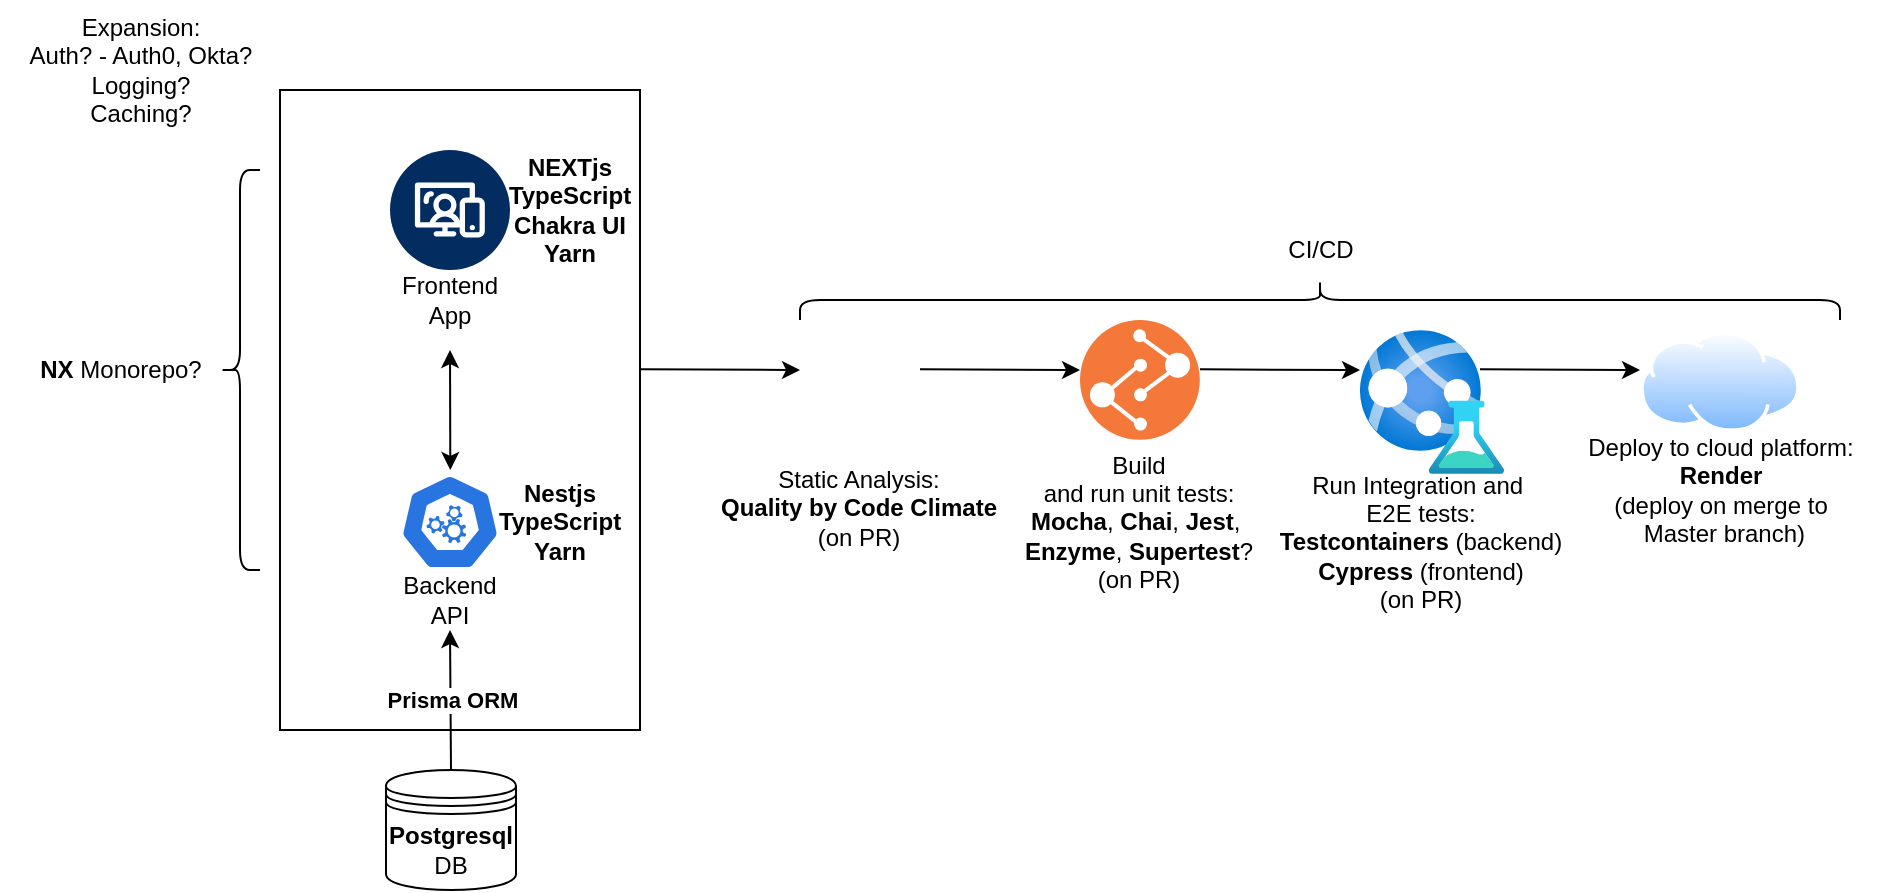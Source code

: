 <mxfile version="24.0.1" type="github">
  <diagram name="Page-1" id="7WejNFQeKnBh1G3PvrK2">
    <mxGraphModel dx="1337" dy="831" grid="1" gridSize="10" guides="1" tooltips="1" connect="1" arrows="1" fold="1" page="1" pageScale="1" pageWidth="850" pageHeight="1100" math="0" shadow="0">
      <root>
        <mxCell id="0" />
        <mxCell id="1" parent="0" />
        <mxCell id="RSNqgubcbZyPDviOjuEd-22" value="" style="rounded=0;whiteSpace=wrap;html=1;" parent="1" vertex="1">
          <mxGeometry x="340" y="210" width="180" height="320" as="geometry" />
        </mxCell>
        <mxCell id="RSNqgubcbZyPDviOjuEd-1" value="&lt;b&gt;Postgresql&lt;/b&gt; DB" style="shape=datastore;whiteSpace=wrap;html=1;" parent="1" vertex="1">
          <mxGeometry x="393" y="550" width="65" height="60" as="geometry" />
        </mxCell>
        <mxCell id="RSNqgubcbZyPDviOjuEd-3" value="" style="endArrow=classic;html=1;rounded=0;exitX=0.5;exitY=0;exitDx=0;exitDy=0;" parent="1" source="RSNqgubcbZyPDviOjuEd-1" edge="1">
          <mxGeometry relative="1" as="geometry">
            <mxPoint x="440" y="540" as="sourcePoint" />
            <mxPoint x="425" y="480" as="targetPoint" />
          </mxGeometry>
        </mxCell>
        <mxCell id="RSNqgubcbZyPDviOjuEd-4" value="&lt;div&gt;&lt;b&gt;Prisma ORM&lt;/b&gt;&lt;/div&gt;" style="edgeLabel;resizable=0;html=1;;align=center;verticalAlign=middle;" parent="RSNqgubcbZyPDviOjuEd-3" connectable="0" vertex="1">
          <mxGeometry relative="1" as="geometry" />
        </mxCell>
        <mxCell id="RSNqgubcbZyPDviOjuEd-5" value="" style="aspect=fixed;sketch=0;html=1;dashed=0;whitespace=wrap;fillColor=#2875E2;strokeColor=#ffffff;points=[[0.005,0.63,0],[0.1,0.2,0],[0.9,0.2,0],[0.5,0,0],[0.995,0.63,0],[0.72,0.99,0],[0.5,1,0],[0.28,0.99,0]];shape=mxgraph.kubernetes.icon2;prIcon=api" parent="1" vertex="1">
          <mxGeometry x="400" y="402" width="50" height="48" as="geometry" />
        </mxCell>
        <mxCell id="RSNqgubcbZyPDviOjuEd-6" value="Backend API" style="text;html=1;align=center;verticalAlign=middle;whiteSpace=wrap;rounded=0;" parent="1" vertex="1">
          <mxGeometry x="395" y="450" width="60" height="30" as="geometry" />
        </mxCell>
        <mxCell id="RSNqgubcbZyPDviOjuEd-14" value="&lt;div&gt;&lt;b&gt;Nestjs&lt;/b&gt;&lt;/div&gt;&lt;div&gt;&lt;b&gt;TypeScript&lt;/b&gt;&lt;/div&gt;&lt;div&gt;&lt;b&gt;Yarn&lt;br&gt;&lt;/b&gt;&lt;/div&gt;" style="text;html=1;align=center;verticalAlign=middle;whiteSpace=wrap;rounded=0;" parent="1" vertex="1">
          <mxGeometry x="450" y="407" width="60" height="38" as="geometry" />
        </mxCell>
        <mxCell id="RSNqgubcbZyPDviOjuEd-15" value="" style="verticalLabelPosition=bottom;aspect=fixed;html=1;shape=mxgraph.salesforce.web2;" parent="1" vertex="1">
          <mxGeometry x="395" y="240" width="60" height="60" as="geometry" />
        </mxCell>
        <mxCell id="RSNqgubcbZyPDviOjuEd-16" value="Frontend App" style="text;html=1;align=center;verticalAlign=middle;whiteSpace=wrap;rounded=0;" parent="1" vertex="1">
          <mxGeometry x="395" y="300" width="60" height="30" as="geometry" />
        </mxCell>
        <mxCell id="RSNqgubcbZyPDviOjuEd-20" value="&lt;div&gt;&lt;b&gt;NEXTjs&lt;/b&gt;&lt;/div&gt;&lt;div&gt;&lt;b&gt;TypeScript&lt;br&gt;&lt;/b&gt;&lt;/div&gt;&lt;div&gt;&lt;b&gt;Chakra UI&lt;br&gt;&lt;/b&gt;&lt;/div&gt;&lt;div&gt;&lt;b&gt;Yarn&lt;br&gt;&lt;/b&gt;&lt;/div&gt;" style="text;html=1;align=center;verticalAlign=middle;whiteSpace=wrap;rounded=0;" parent="1" vertex="1">
          <mxGeometry x="450" y="251" width="70" height="38" as="geometry" />
        </mxCell>
        <mxCell id="RSNqgubcbZyPDviOjuEd-23" value="" style="shape=curlyBracket;whiteSpace=wrap;html=1;rounded=1;labelPosition=left;verticalLabelPosition=middle;align=right;verticalAlign=middle;" parent="1" vertex="1">
          <mxGeometry x="310" y="250" width="20" height="200" as="geometry" />
        </mxCell>
        <mxCell id="RSNqgubcbZyPDviOjuEd-27" value="&lt;b&gt;NX&lt;/b&gt; Monorepo?" style="text;html=1;align=center;verticalAlign=middle;resizable=0;points=[];autosize=1;strokeColor=none;fillColor=none;" parent="1" vertex="1">
          <mxGeometry x="210" y="335" width="100" height="30" as="geometry" />
        </mxCell>
        <mxCell id="RSNqgubcbZyPDviOjuEd-28" value="" style="endArrow=classic;html=1;rounded=0;" parent="1" edge="1">
          <mxGeometry width="50" height="50" relative="1" as="geometry">
            <mxPoint x="520" y="349.67" as="sourcePoint" />
            <mxPoint x="600" y="350" as="targetPoint" />
          </mxGeometry>
        </mxCell>
        <mxCell id="RSNqgubcbZyPDviOjuEd-29" value="" style="shape=curlyBracket;whiteSpace=wrap;html=1;rounded=1;labelPosition=left;verticalLabelPosition=middle;align=right;verticalAlign=middle;direction=south;" parent="1" vertex="1">
          <mxGeometry x="600" y="305" width="520" height="20" as="geometry" />
        </mxCell>
        <mxCell id="RSNqgubcbZyPDviOjuEd-30" value="CI/CD" style="text;html=1;align=center;verticalAlign=middle;resizable=0;points=[];autosize=1;strokeColor=none;fillColor=none;" parent="1" vertex="1">
          <mxGeometry x="830" y="275" width="60" height="30" as="geometry" />
        </mxCell>
        <mxCell id="RSNqgubcbZyPDviOjuEd-32" value="" style="shape=image;html=1;verticalAlign=top;verticalLabelPosition=bottom;labelBackgroundColor=#ffffff;imageAspect=0;aspect=fixed;image=https://cdn3.iconfinder.com/data/icons/marketing-filled-outline-3/64/Quality-128.png" parent="1" vertex="1">
          <mxGeometry x="590" y="320" width="78" height="78" as="geometry" />
        </mxCell>
        <mxCell id="RSNqgubcbZyPDviOjuEd-33" value="&lt;div&gt;Static Analysis:&lt;/div&gt;&lt;div&gt;&lt;b&gt;Quality by Code Climate&lt;/b&gt;&lt;/div&gt;&lt;div&gt;(on PR)&lt;br&gt;&lt;/div&gt;&lt;div&gt;&lt;br&gt;&lt;/div&gt;" style="text;html=1;align=center;verticalAlign=middle;resizable=0;points=[];autosize=1;strokeColor=none;fillColor=none;" parent="1" vertex="1">
          <mxGeometry x="549" y="391" width="160" height="70" as="geometry" />
        </mxCell>
        <mxCell id="RSNqgubcbZyPDviOjuEd-34" value="" style="image;aspect=fixed;perimeter=ellipsePerimeter;html=1;align=center;shadow=0;dashed=0;fontColor=#4277BB;labelBackgroundColor=default;fontSize=12;spacingTop=3;image=img/lib/ibm/devops/build_test.svg;" parent="1" vertex="1">
          <mxGeometry x="740" y="325" width="60" height="60" as="geometry" />
        </mxCell>
        <mxCell id="RSNqgubcbZyPDviOjuEd-35" value="" style="endArrow=classic;html=1;rounded=0;" parent="1" edge="1">
          <mxGeometry width="50" height="50" relative="1" as="geometry">
            <mxPoint x="660" y="349.67" as="sourcePoint" />
            <mxPoint x="740" y="350" as="targetPoint" />
          </mxGeometry>
        </mxCell>
        <mxCell id="RSNqgubcbZyPDviOjuEd-36" value="&lt;div&gt;Build&lt;/div&gt;&lt;div&gt;and run unit tests:&lt;/div&gt;&lt;div&gt;&lt;b&gt;Mocha&lt;/b&gt;, &lt;b&gt;Chai&lt;/b&gt;, &lt;b&gt;Jest&lt;/b&gt;,&amp;nbsp;&lt;/div&gt;&lt;div&gt;&lt;b&gt;Enzyme&lt;/b&gt;, &lt;b&gt;Supertest&lt;/b&gt;?&lt;/div&gt;&lt;div&gt;(on PR)&lt;br&gt;&lt;/div&gt;" style="text;html=1;align=center;verticalAlign=middle;resizable=0;points=[];autosize=1;strokeColor=none;fillColor=none;" parent="1" vertex="1">
          <mxGeometry x="699" y="381" width="140" height="90" as="geometry" />
        </mxCell>
        <mxCell id="RSNqgubcbZyPDviOjuEd-37" value="" style="image;aspect=fixed;html=1;points=[];align=center;fontSize=12;image=img/lib/azure2/general/Web_Test.svg;" parent="1" vertex="1">
          <mxGeometry x="880" y="330" width="72" height="72" as="geometry" />
        </mxCell>
        <mxCell id="RSNqgubcbZyPDviOjuEd-38" value="" style="endArrow=classic;html=1;rounded=0;" parent="1" edge="1">
          <mxGeometry width="50" height="50" relative="1" as="geometry">
            <mxPoint x="800" y="349.67" as="sourcePoint" />
            <mxPoint x="880" y="350" as="targetPoint" />
          </mxGeometry>
        </mxCell>
        <mxCell id="RSNqgubcbZyPDviOjuEd-39" value="&lt;div&gt;Run Integration and&amp;nbsp;&lt;/div&gt;&lt;div&gt;E2E tests:&lt;/div&gt;&lt;div&gt;&lt;b&gt;Testcontainers&lt;/b&gt; (backend)&lt;/div&gt;&lt;div&gt;&lt;b&gt;Cypress&lt;/b&gt; (frontend)&lt;/div&gt;&lt;div&gt;(on PR)&lt;br&gt;&lt;/div&gt;" style="text;html=1;align=center;verticalAlign=middle;resizable=0;points=[];autosize=1;strokeColor=none;fillColor=none;" parent="1" vertex="1">
          <mxGeometry x="830" y="391" width="160" height="90" as="geometry" />
        </mxCell>
        <mxCell id="RSNqgubcbZyPDviOjuEd-40" value="" style="image;aspect=fixed;perimeter=ellipsePerimeter;html=1;align=center;shadow=0;dashed=0;spacingTop=3;image=img/lib/active_directory/internet_cloud.svg;" parent="1" vertex="1">
          <mxGeometry x="1020" y="330.6" width="80" height="50.4" as="geometry" />
        </mxCell>
        <mxCell id="RSNqgubcbZyPDviOjuEd-41" value="" style="endArrow=classic;html=1;rounded=0;" parent="1" edge="1">
          <mxGeometry width="50" height="50" relative="1" as="geometry">
            <mxPoint x="940" y="349.67" as="sourcePoint" />
            <mxPoint x="1020" y="350" as="targetPoint" />
          </mxGeometry>
        </mxCell>
        <mxCell id="RSNqgubcbZyPDviOjuEd-42" value="&lt;div&gt;Deploy to cloud platform:&lt;/div&gt;&lt;div&gt;&lt;b&gt;Render&lt;/b&gt;&lt;/div&gt;&lt;div&gt;(deploy on merge to&lt;/div&gt;&lt;div&gt;&amp;nbsp;Master branch)&lt;br&gt;&lt;/div&gt;" style="text;html=1;align=center;verticalAlign=middle;resizable=0;points=[];autosize=1;strokeColor=none;fillColor=none;" parent="1" vertex="1">
          <mxGeometry x="980" y="375" width="160" height="70" as="geometry" />
        </mxCell>
        <mxCell id="RSNqgubcbZyPDviOjuEd-44" value="" style="endArrow=classic;startArrow=classic;html=1;rounded=0;" parent="1" edge="1">
          <mxGeometry width="50" height="50" relative="1" as="geometry">
            <mxPoint x="425.17" y="400" as="sourcePoint" />
            <mxPoint x="425" y="340" as="targetPoint" />
          </mxGeometry>
        </mxCell>
        <mxCell id="RSNqgubcbZyPDviOjuEd-45" value="&lt;div&gt;Expansion:&lt;/div&gt;&lt;div&gt;Auth? - Auth0, Okta?&lt;/div&gt;&lt;div&gt;Logging?&lt;/div&gt;&lt;div&gt;Caching?&lt;br&gt;&lt;/div&gt;" style="text;html=1;align=center;verticalAlign=middle;resizable=0;points=[];autosize=1;strokeColor=none;fillColor=none;" parent="1" vertex="1">
          <mxGeometry x="200" y="165" width="140" height="70" as="geometry" />
        </mxCell>
      </root>
    </mxGraphModel>
  </diagram>
</mxfile>
